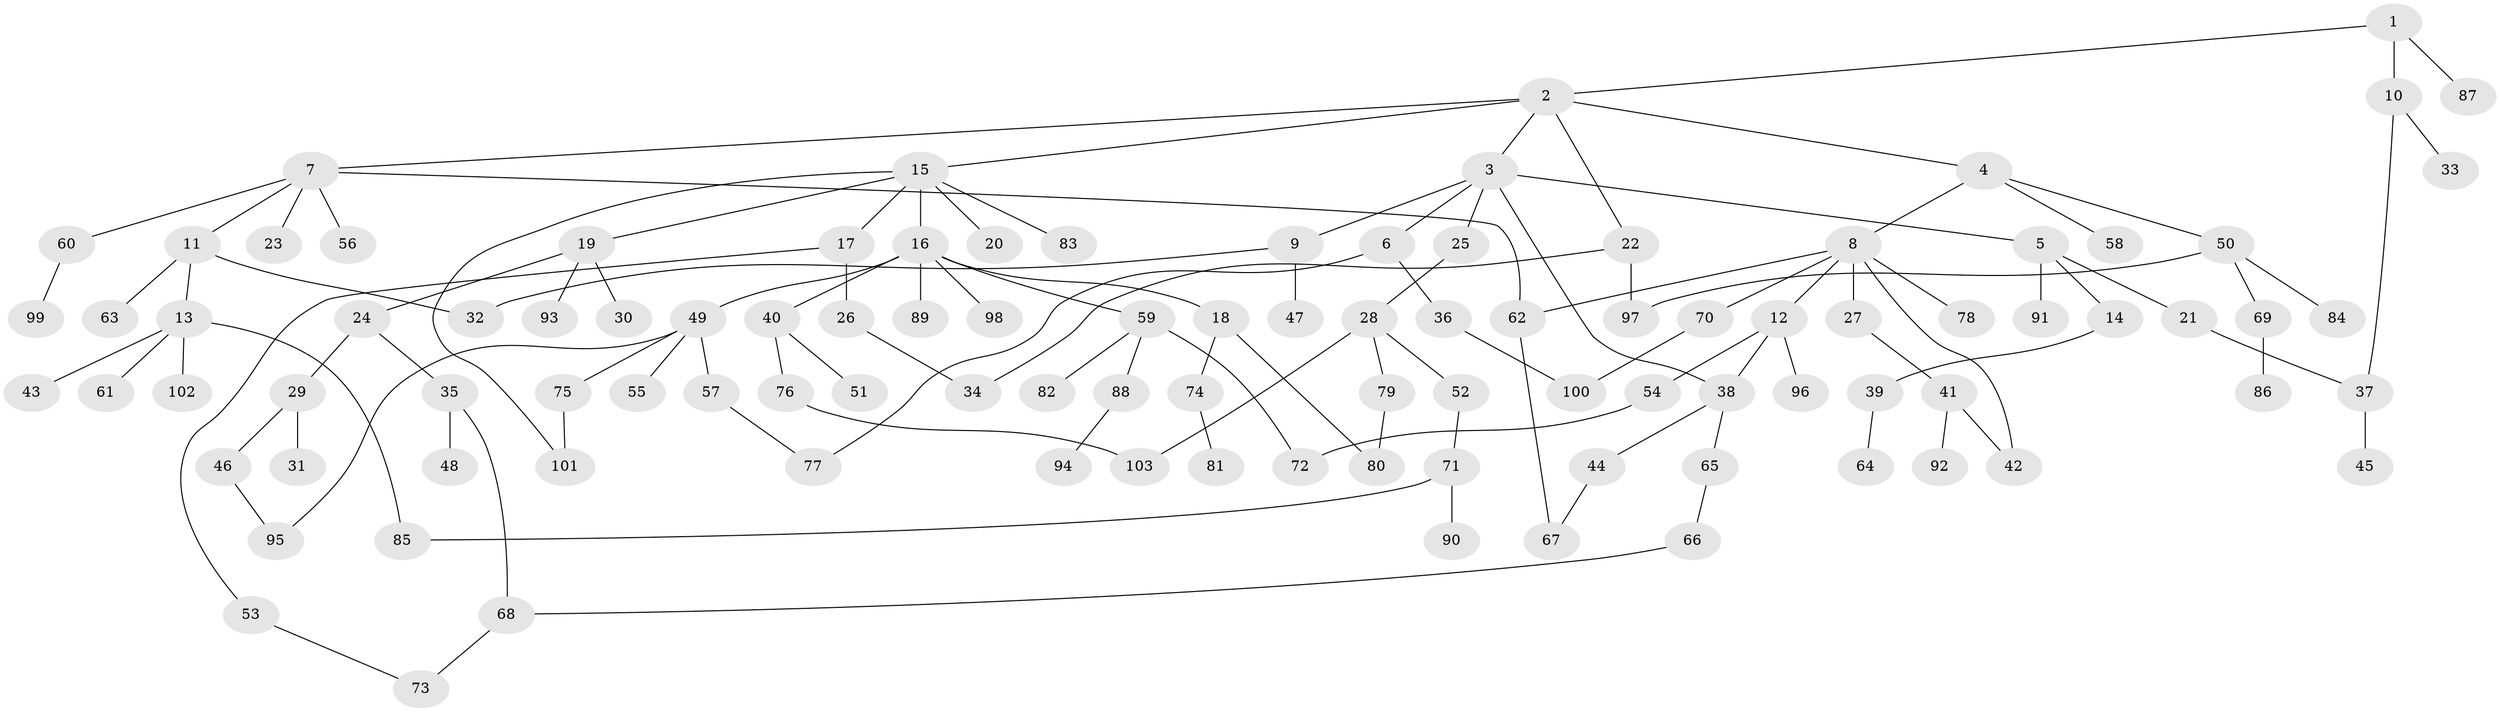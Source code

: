 // coarse degree distribution, {2: 0.2835820895522388, 8: 0.029850746268656716, 6: 0.04477611940298507, 4: 0.13432835820895522, 3: 0.11940298507462686, 7: 0.014925373134328358, 1: 0.3582089552238806, 5: 0.014925373134328358}
// Generated by graph-tools (version 1.1) at 2025/51/02/27/25 19:51:38]
// undirected, 103 vertices, 120 edges
graph export_dot {
graph [start="1"]
  node [color=gray90,style=filled];
  1;
  2;
  3;
  4;
  5;
  6;
  7;
  8;
  9;
  10;
  11;
  12;
  13;
  14;
  15;
  16;
  17;
  18;
  19;
  20;
  21;
  22;
  23;
  24;
  25;
  26;
  27;
  28;
  29;
  30;
  31;
  32;
  33;
  34;
  35;
  36;
  37;
  38;
  39;
  40;
  41;
  42;
  43;
  44;
  45;
  46;
  47;
  48;
  49;
  50;
  51;
  52;
  53;
  54;
  55;
  56;
  57;
  58;
  59;
  60;
  61;
  62;
  63;
  64;
  65;
  66;
  67;
  68;
  69;
  70;
  71;
  72;
  73;
  74;
  75;
  76;
  77;
  78;
  79;
  80;
  81;
  82;
  83;
  84;
  85;
  86;
  87;
  88;
  89;
  90;
  91;
  92;
  93;
  94;
  95;
  96;
  97;
  98;
  99;
  100;
  101;
  102;
  103;
  1 -- 2;
  1 -- 10;
  1 -- 87;
  2 -- 3;
  2 -- 4;
  2 -- 7;
  2 -- 15;
  2 -- 22;
  3 -- 5;
  3 -- 6;
  3 -- 9;
  3 -- 25;
  3 -- 38;
  4 -- 8;
  4 -- 50;
  4 -- 58;
  5 -- 14;
  5 -- 21;
  5 -- 91;
  6 -- 36;
  6 -- 77;
  7 -- 11;
  7 -- 23;
  7 -- 56;
  7 -- 60;
  7 -- 62;
  8 -- 12;
  8 -- 27;
  8 -- 42;
  8 -- 70;
  8 -- 78;
  8 -- 62;
  9 -- 32;
  9 -- 47;
  10 -- 33;
  10 -- 37;
  11 -- 13;
  11 -- 63;
  11 -- 32;
  12 -- 38;
  12 -- 54;
  12 -- 96;
  13 -- 43;
  13 -- 61;
  13 -- 85;
  13 -- 102;
  14 -- 39;
  15 -- 16;
  15 -- 17;
  15 -- 19;
  15 -- 20;
  15 -- 83;
  15 -- 101;
  16 -- 18;
  16 -- 40;
  16 -- 49;
  16 -- 59;
  16 -- 89;
  16 -- 98;
  17 -- 26;
  17 -- 53;
  18 -- 74;
  18 -- 80;
  19 -- 24;
  19 -- 30;
  19 -- 93;
  21 -- 37;
  22 -- 34;
  22 -- 97;
  24 -- 29;
  24 -- 35;
  25 -- 28;
  26 -- 34;
  27 -- 41;
  28 -- 52;
  28 -- 79;
  28 -- 103;
  29 -- 31;
  29 -- 46;
  35 -- 48;
  35 -- 68;
  36 -- 100;
  37 -- 45;
  38 -- 44;
  38 -- 65;
  39 -- 64;
  40 -- 51;
  40 -- 76;
  41 -- 92;
  41 -- 42;
  44 -- 67;
  46 -- 95;
  49 -- 55;
  49 -- 57;
  49 -- 75;
  49 -- 95;
  50 -- 69;
  50 -- 84;
  50 -- 97;
  52 -- 71;
  53 -- 73;
  54 -- 72;
  57 -- 77;
  59 -- 72;
  59 -- 82;
  59 -- 88;
  60 -- 99;
  62 -- 67;
  65 -- 66;
  66 -- 68;
  68 -- 73;
  69 -- 86;
  70 -- 100;
  71 -- 90;
  71 -- 85;
  74 -- 81;
  75 -- 101;
  76 -- 103;
  79 -- 80;
  88 -- 94;
}
